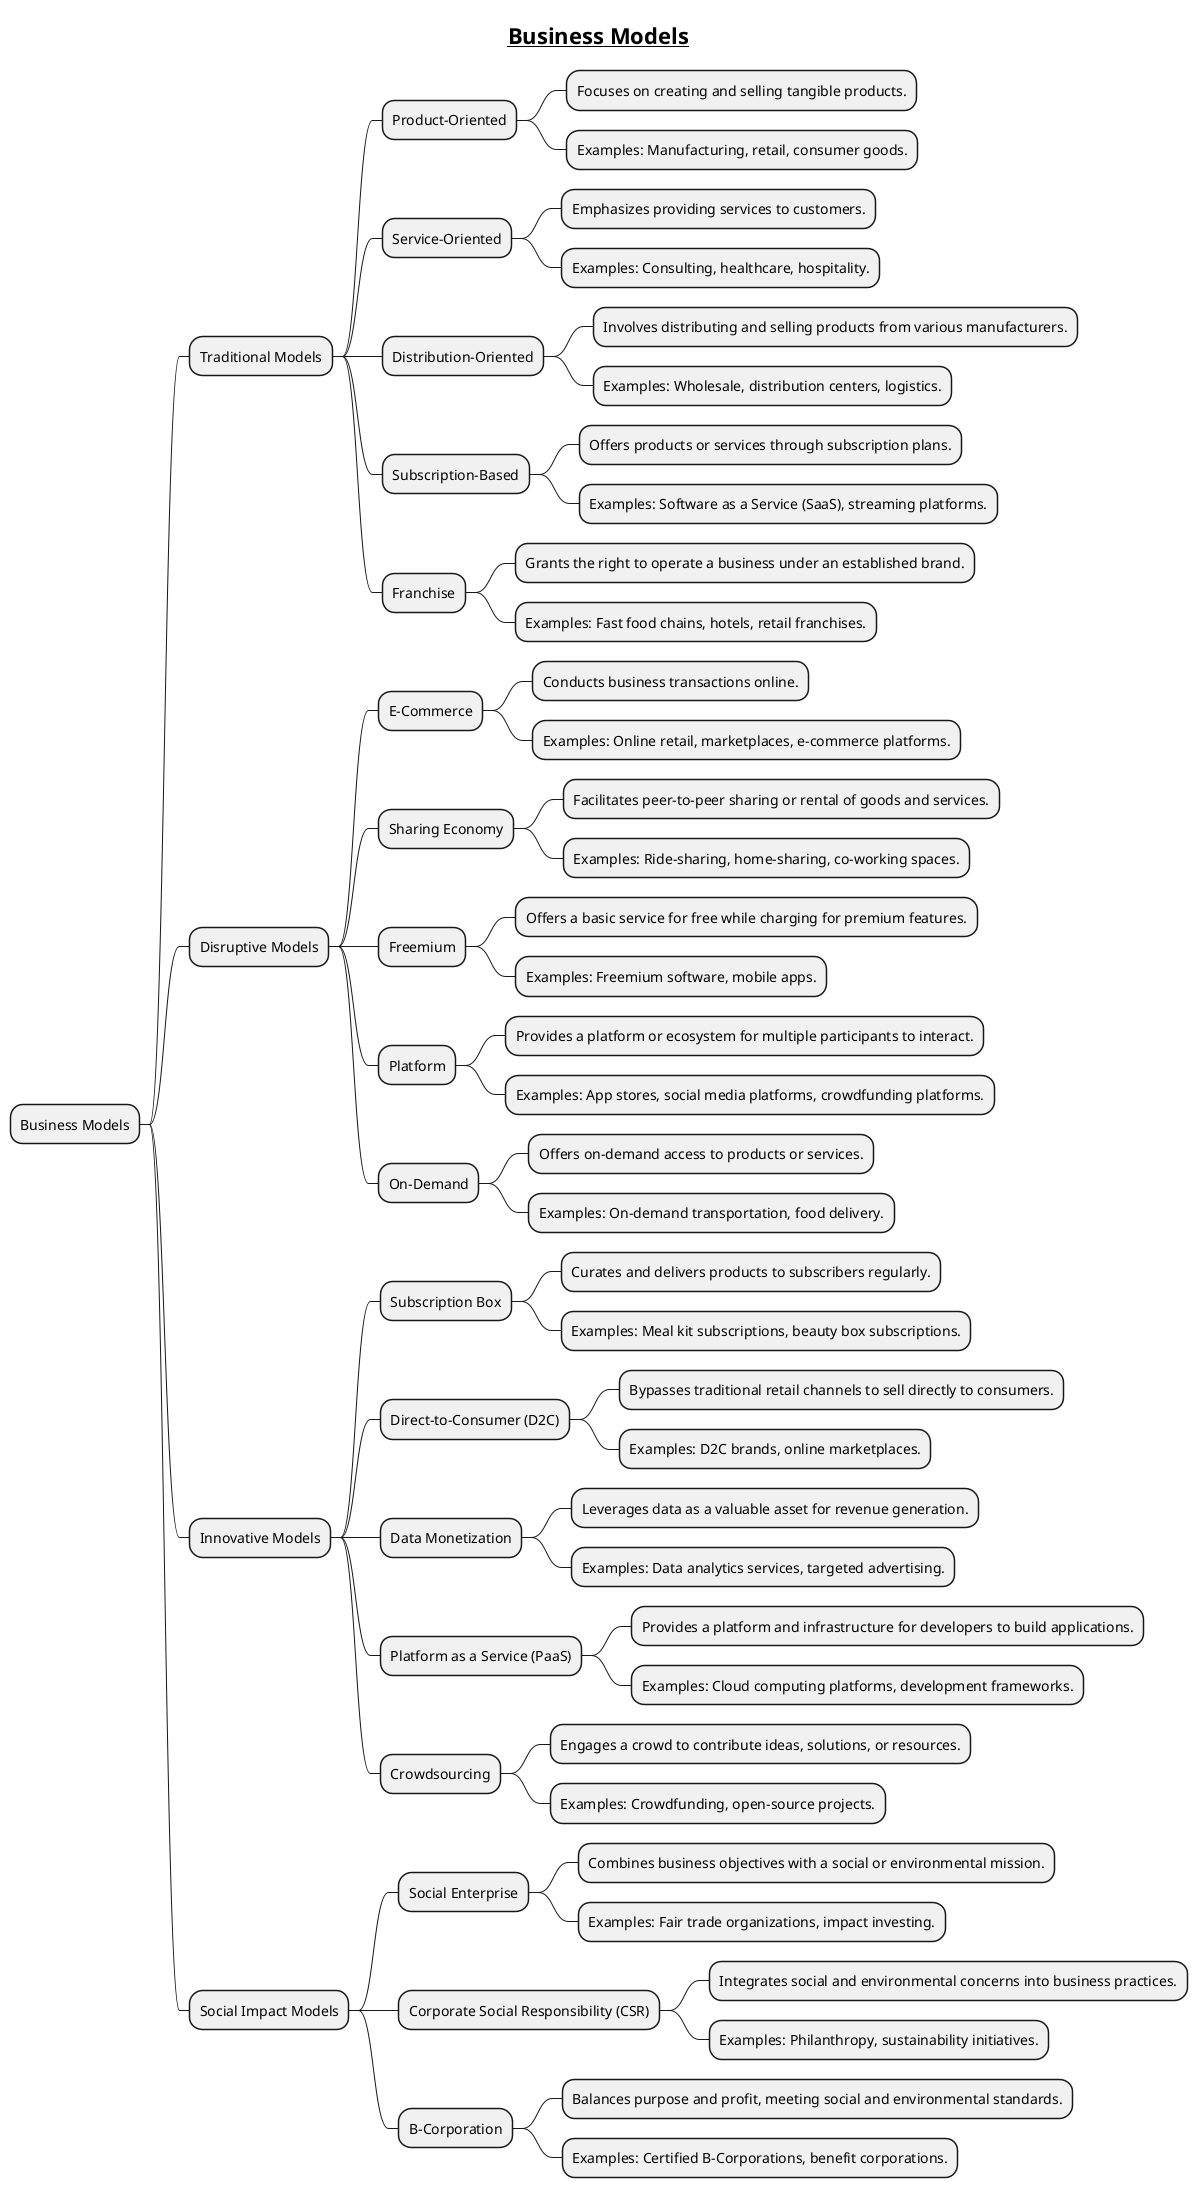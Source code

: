 @startmindmap
title =__Business Models__

* Business Models
** Traditional Models
*** Product-Oriented
**** Focuses on creating and selling tangible products.
**** Examples: Manufacturing, retail, consumer goods.
*** Service-Oriented
**** Emphasizes providing services to customers.
**** Examples: Consulting, healthcare, hospitality.
*** Distribution-Oriented
**** Involves distributing and selling products from various manufacturers.
**** Examples: Wholesale, distribution centers, logistics.
*** Subscription-Based
**** Offers products or services through subscription plans.
**** Examples: Software as a Service (SaaS), streaming platforms.
*** Franchise
**** Grants the right to operate a business under an established brand.
**** Examples: Fast food chains, hotels, retail franchises.

** Disruptive Models
*** E-Commerce
**** Conducts business transactions online.
**** Examples: Online retail, marketplaces, e-commerce platforms.
*** Sharing Economy
**** Facilitates peer-to-peer sharing or rental of goods and services.
**** Examples: Ride-sharing, home-sharing, co-working spaces.
*** Freemium
**** Offers a basic service for free while charging for premium features.
**** Examples: Freemium software, mobile apps.
*** Platform
**** Provides a platform or ecosystem for multiple participants to interact.
**** Examples: App stores, social media platforms, crowdfunding platforms.
*** On-Demand
**** Offers on-demand access to products or services.
**** Examples: On-demand transportation, food delivery.

** Innovative Models
*** Subscription Box
**** Curates and delivers products to subscribers regularly.
**** Examples: Meal kit subscriptions, beauty box subscriptions.
*** Direct-to-Consumer (D2C)
**** Bypasses traditional retail channels to sell directly to consumers.
**** Examples: D2C brands, online marketplaces.
*** Data Monetization
**** Leverages data as a valuable asset for revenue generation.
**** Examples: Data analytics services, targeted advertising.
*** Platform as a Service (PaaS)
**** Provides a platform and infrastructure for developers to build applications.
**** Examples: Cloud computing platforms, development frameworks.
*** Crowdsourcing
**** Engages a crowd to contribute ideas, solutions, or resources.
**** Examples: Crowdfunding, open-source projects.

** Social Impact Models
*** Social Enterprise
**** Combines business objectives with a social or environmental mission.
**** Examples: Fair trade organizations, impact investing.
*** Corporate Social Responsibility (CSR)
**** Integrates social and environmental concerns into business practices.
**** Examples: Philanthropy, sustainability initiatives.
*** B-Corporation
**** Balances purpose and profit, meeting social and environmental standards.
**** Examples: Certified B-Corporations, benefit corporations.

@endmindmap
